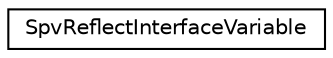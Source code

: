 digraph "Graphical Class Hierarchy"
{
 // LATEX_PDF_SIZE
  edge [fontname="Helvetica",fontsize="10",labelfontname="Helvetica",labelfontsize="10"];
  node [fontname="Helvetica",fontsize="10",shape=record];
  rankdir="LR";
  Node0 [label="SpvReflectInterfaceVariable",height=0.2,width=0.4,color="black", fillcolor="white", style="filled",URL="$d8/d2e/struct_spv_reflect_interface_variable.htm",tooltip=" "];
}
